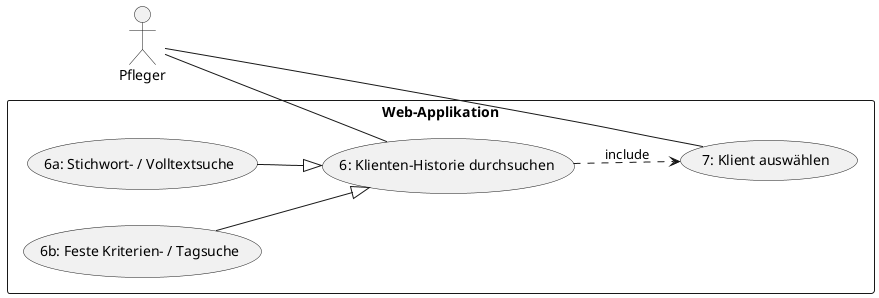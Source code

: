 @startuml
left to right direction
skinparam packageStyle rectangle
actor Pfleger
rectangle Web-Applikation {
 Pfleger -- (6: Klienten-Historie durchsuchen)
 Pfleger -- (7: Klient auswählen) 
 (6a: Stichwort- / Volltextsuche) --|> (6: Klienten-Historie durchsuchen)
 (6b: Feste Kriterien- / Tagsuche) --|> (6: Klienten-Historie durchsuchen)
 (6: Klienten-Historie durchsuchen) .-> (7: Klient auswählen) : include
}
@enduml
